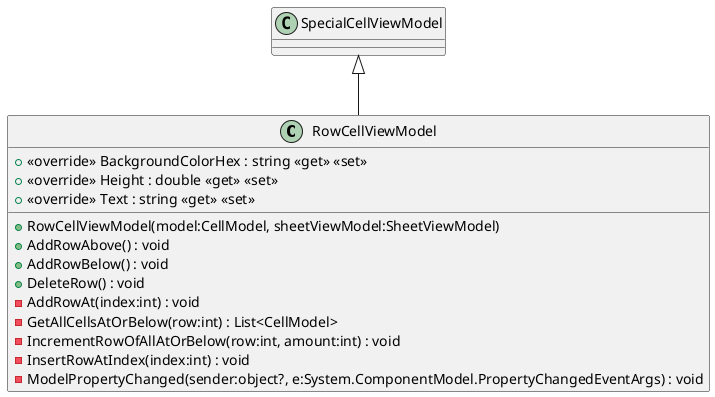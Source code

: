@startuml
class RowCellViewModel {
    + RowCellViewModel(model:CellModel, sheetViewModel:SheetViewModel)
    + <<override>> BackgroundColorHex : string <<get>> <<set>>
    + <<override>> Height : double <<get>> <<set>>
    + <<override>> Text : string <<get>> <<set>>
    + AddRowAbove() : void
    + AddRowBelow() : void
    + DeleteRow() : void
    - AddRowAt(index:int) : void
    - GetAllCellsAtOrBelow(row:int) : List<CellModel>
    - IncrementRowOfAllAtOrBelow(row:int, amount:int) : void
    - InsertRowAtIndex(index:int) : void
    - ModelPropertyChanged(sender:object?, e:System.ComponentModel.PropertyChangedEventArgs) : void
}
SpecialCellViewModel <|-- RowCellViewModel
@enduml
